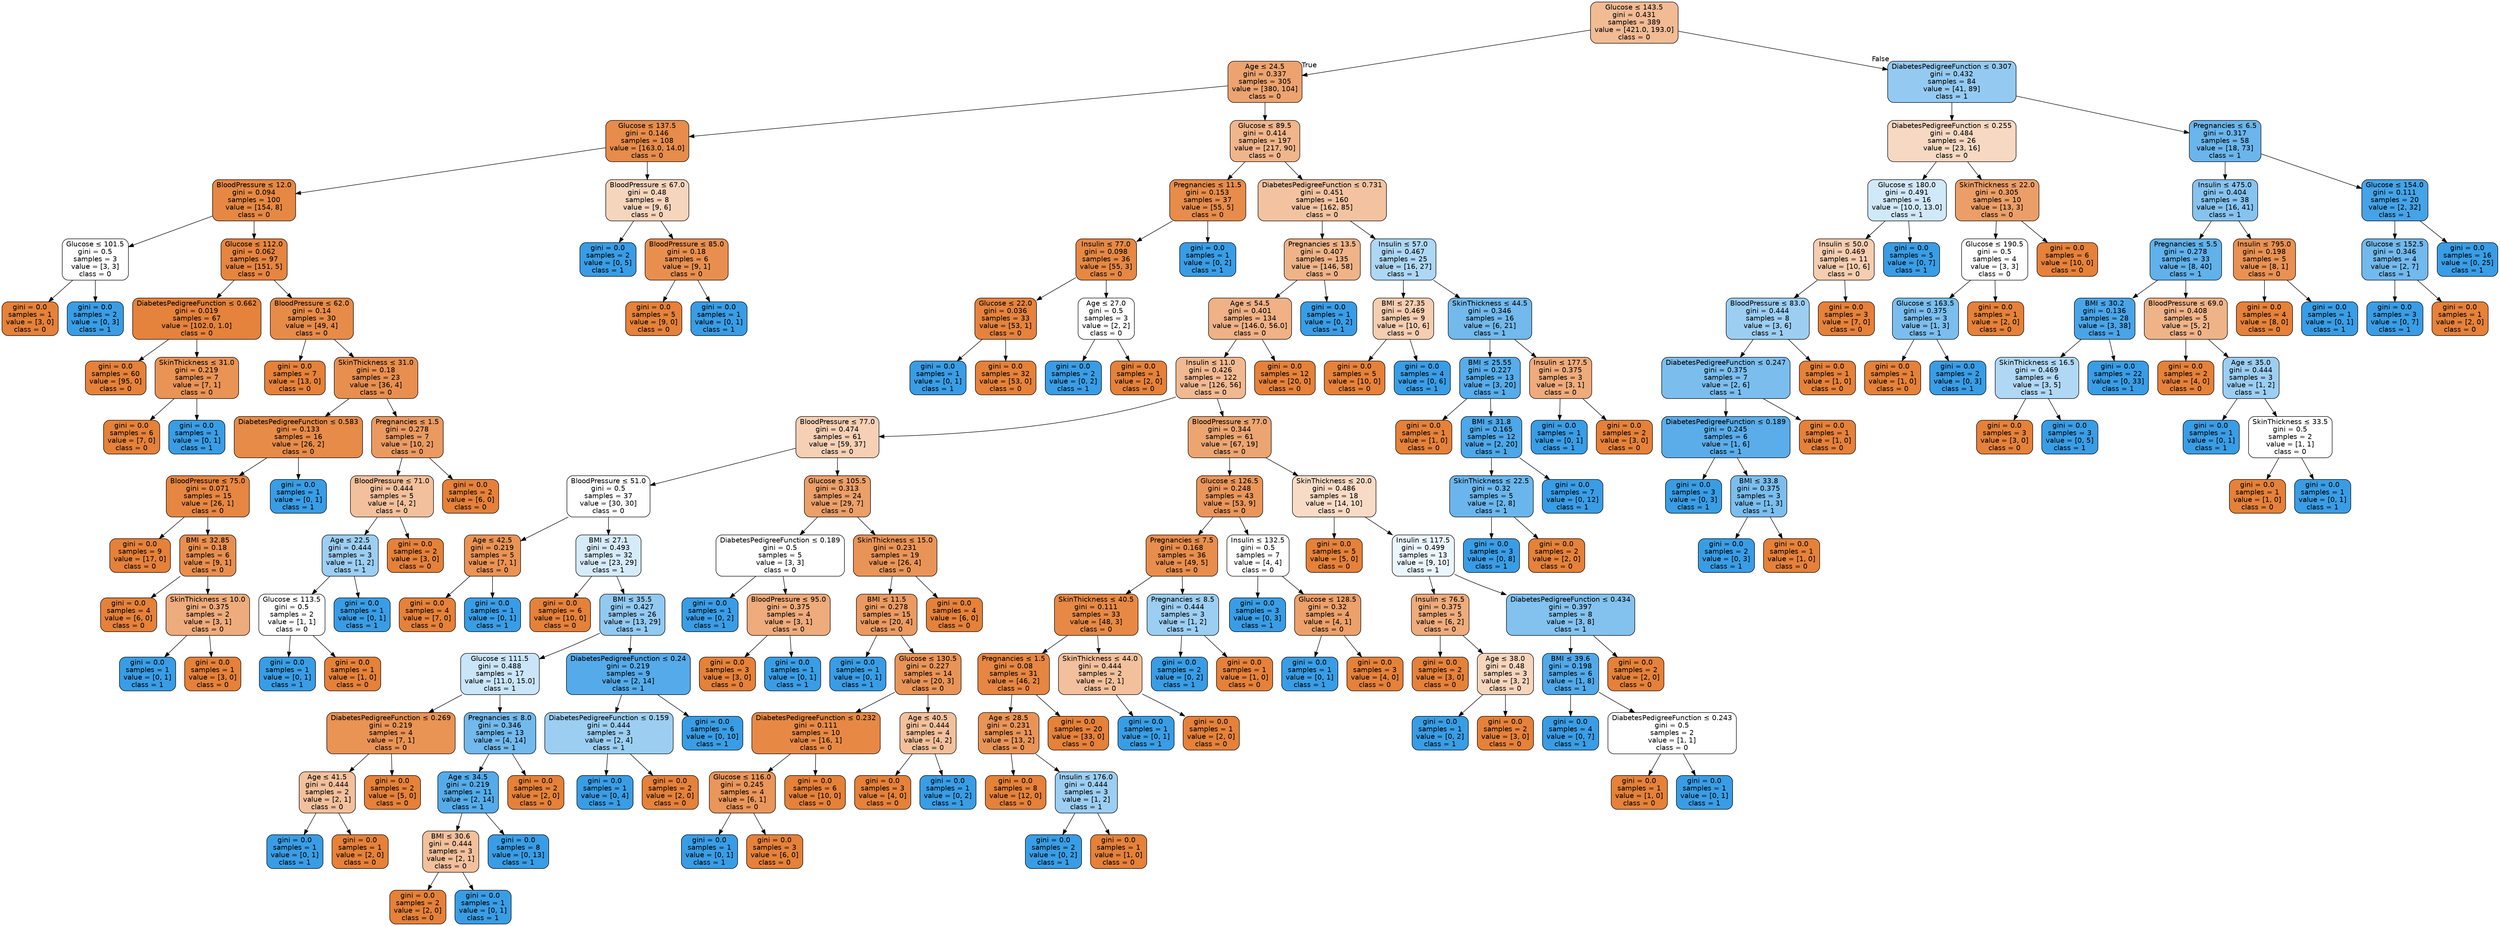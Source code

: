 digraph Tree {
node [shape=box, style="filled, rounded", color="black", fontname="helvetica"] ;
edge [fontname="helvetica"] ;
0 [label=<Glucose &le; 143.5<br/>gini = 0.431<br/>samples = 389<br/>value = [421.0, 193.0]<br/>class = 0>, fillcolor="#f1bb94"] ;
1 [label=<Age &le; 24.5<br/>gini = 0.337<br/>samples = 305<br/>value = [380, 104]<br/>class = 0>, fillcolor="#eca36f"] ;
0 -> 1 [labeldistance=2.5, labelangle=45, headlabel="True"] ;
2 [label=<Glucose &le; 137.5<br/>gini = 0.146<br/>samples = 108<br/>value = [163.0, 14.0]<br/>class = 0>, fillcolor="#e78c4a"] ;
1 -> 2 ;
3 [label=<BloodPressure &le; 12.0<br/>gini = 0.094<br/>samples = 100<br/>value = [154, 8]<br/>class = 0>, fillcolor="#e68843"] ;
2 -> 3 ;
4 [label=<Glucose &le; 101.5<br/>gini = 0.5<br/>samples = 3<br/>value = [3, 3]<br/>class = 0>, fillcolor="#ffffff"] ;
3 -> 4 ;
5 [label=<gini = 0.0<br/>samples = 1<br/>value = [3, 0]<br/>class = 0>, fillcolor="#e58139"] ;
4 -> 5 ;
6 [label=<gini = 0.0<br/>samples = 2<br/>value = [0, 3]<br/>class = 1>, fillcolor="#399de5"] ;
4 -> 6 ;
7 [label=<Glucose &le; 112.0<br/>gini = 0.062<br/>samples = 97<br/>value = [151, 5]<br/>class = 0>, fillcolor="#e68540"] ;
3 -> 7 ;
8 [label=<DiabetesPedigreeFunction &le; 0.662<br/>gini = 0.019<br/>samples = 67<br/>value = [102.0, 1.0]<br/>class = 0>, fillcolor="#e5823b"] ;
7 -> 8 ;
9 [label=<gini = 0.0<br/>samples = 60<br/>value = [95, 0]<br/>class = 0>, fillcolor="#e58139"] ;
8 -> 9 ;
10 [label=<SkinThickness &le; 31.0<br/>gini = 0.219<br/>samples = 7<br/>value = [7, 1]<br/>class = 0>, fillcolor="#e99355"] ;
8 -> 10 ;
11 [label=<gini = 0.0<br/>samples = 6<br/>value = [7, 0]<br/>class = 0>, fillcolor="#e58139"] ;
10 -> 11 ;
12 [label=<gini = 0.0<br/>samples = 1<br/>value = [0, 1]<br/>class = 1>, fillcolor="#399de5"] ;
10 -> 12 ;
13 [label=<BloodPressure &le; 62.0<br/>gini = 0.14<br/>samples = 30<br/>value = [49, 4]<br/>class = 0>, fillcolor="#e78b49"] ;
7 -> 13 ;
14 [label=<gini = 0.0<br/>samples = 7<br/>value = [13, 0]<br/>class = 0>, fillcolor="#e58139"] ;
13 -> 14 ;
15 [label=<SkinThickness &le; 31.0<br/>gini = 0.18<br/>samples = 23<br/>value = [36, 4]<br/>class = 0>, fillcolor="#e88f4f"] ;
13 -> 15 ;
16 [label=<DiabetesPedigreeFunction &le; 0.583<br/>gini = 0.133<br/>samples = 16<br/>value = [26, 2]<br/>class = 0>, fillcolor="#e78b48"] ;
15 -> 16 ;
17 [label=<BloodPressure &le; 75.0<br/>gini = 0.071<br/>samples = 15<br/>value = [26, 1]<br/>class = 0>, fillcolor="#e68641"] ;
16 -> 17 ;
18 [label=<gini = 0.0<br/>samples = 9<br/>value = [17, 0]<br/>class = 0>, fillcolor="#e58139"] ;
17 -> 18 ;
19 [label=<BMI &le; 32.85<br/>gini = 0.18<br/>samples = 6<br/>value = [9, 1]<br/>class = 0>, fillcolor="#e88f4f"] ;
17 -> 19 ;
20 [label=<gini = 0.0<br/>samples = 4<br/>value = [6, 0]<br/>class = 0>, fillcolor="#e58139"] ;
19 -> 20 ;
21 [label=<SkinThickness &le; 10.0<br/>gini = 0.375<br/>samples = 2<br/>value = [3, 1]<br/>class = 0>, fillcolor="#eeab7b"] ;
19 -> 21 ;
22 [label=<gini = 0.0<br/>samples = 1<br/>value = [0, 1]<br/>class = 1>, fillcolor="#399de5"] ;
21 -> 22 ;
23 [label=<gini = 0.0<br/>samples = 1<br/>value = [3, 0]<br/>class = 0>, fillcolor="#e58139"] ;
21 -> 23 ;
24 [label=<gini = 0.0<br/>samples = 1<br/>value = [0, 1]<br/>class = 1>, fillcolor="#399de5"] ;
16 -> 24 ;
25 [label=<Pregnancies &le; 1.5<br/>gini = 0.278<br/>samples = 7<br/>value = [10, 2]<br/>class = 0>, fillcolor="#ea9a61"] ;
15 -> 25 ;
26 [label=<BloodPressure &le; 71.0<br/>gini = 0.444<br/>samples = 5<br/>value = [4, 2]<br/>class = 0>, fillcolor="#f2c09c"] ;
25 -> 26 ;
27 [label=<Age &le; 22.5<br/>gini = 0.444<br/>samples = 3<br/>value = [1, 2]<br/>class = 1>, fillcolor="#9ccef2"] ;
26 -> 27 ;
28 [label=<Glucose &le; 113.5<br/>gini = 0.5<br/>samples = 2<br/>value = [1, 1]<br/>class = 0>, fillcolor="#ffffff"] ;
27 -> 28 ;
29 [label=<gini = 0.0<br/>samples = 1<br/>value = [0, 1]<br/>class = 1>, fillcolor="#399de5"] ;
28 -> 29 ;
30 [label=<gini = 0.0<br/>samples = 1<br/>value = [1, 0]<br/>class = 0>, fillcolor="#e58139"] ;
28 -> 30 ;
31 [label=<gini = 0.0<br/>samples = 1<br/>value = [0, 1]<br/>class = 1>, fillcolor="#399de5"] ;
27 -> 31 ;
32 [label=<gini = 0.0<br/>samples = 2<br/>value = [3, 0]<br/>class = 0>, fillcolor="#e58139"] ;
26 -> 32 ;
33 [label=<gini = 0.0<br/>samples = 2<br/>value = [6, 0]<br/>class = 0>, fillcolor="#e58139"] ;
25 -> 33 ;
34 [label=<BloodPressure &le; 67.0<br/>gini = 0.48<br/>samples = 8<br/>value = [9, 6]<br/>class = 0>, fillcolor="#f6d5bd"] ;
2 -> 34 ;
35 [label=<gini = 0.0<br/>samples = 2<br/>value = [0, 5]<br/>class = 1>, fillcolor="#399de5"] ;
34 -> 35 ;
36 [label=<BloodPressure &le; 85.0<br/>gini = 0.18<br/>samples = 6<br/>value = [9, 1]<br/>class = 0>, fillcolor="#e88f4f"] ;
34 -> 36 ;
37 [label=<gini = 0.0<br/>samples = 5<br/>value = [9, 0]<br/>class = 0>, fillcolor="#e58139"] ;
36 -> 37 ;
38 [label=<gini = 0.0<br/>samples = 1<br/>value = [0, 1]<br/>class = 1>, fillcolor="#399de5"] ;
36 -> 38 ;
39 [label=<Glucose &le; 89.5<br/>gini = 0.414<br/>samples = 197<br/>value = [217, 90]<br/>class = 0>, fillcolor="#f0b58b"] ;
1 -> 39 ;
40 [label=<Pregnancies &le; 11.5<br/>gini = 0.153<br/>samples = 37<br/>value = [55, 5]<br/>class = 0>, fillcolor="#e78c4b"] ;
39 -> 40 ;
41 [label=<Insulin &le; 77.0<br/>gini = 0.098<br/>samples = 36<br/>value = [55, 3]<br/>class = 0>, fillcolor="#e68844"] ;
40 -> 41 ;
42 [label=<Glucose &le; 22.0<br/>gini = 0.036<br/>samples = 33<br/>value = [53, 1]<br/>class = 0>, fillcolor="#e5833d"] ;
41 -> 42 ;
43 [label=<gini = 0.0<br/>samples = 1<br/>value = [0, 1]<br/>class = 1>, fillcolor="#399de5"] ;
42 -> 43 ;
44 [label=<gini = 0.0<br/>samples = 32<br/>value = [53, 0]<br/>class = 0>, fillcolor="#e58139"] ;
42 -> 44 ;
45 [label=<Age &le; 27.0<br/>gini = 0.5<br/>samples = 3<br/>value = [2, 2]<br/>class = 0>, fillcolor="#ffffff"] ;
41 -> 45 ;
46 [label=<gini = 0.0<br/>samples = 2<br/>value = [0, 2]<br/>class = 1>, fillcolor="#399de5"] ;
45 -> 46 ;
47 [label=<gini = 0.0<br/>samples = 1<br/>value = [2, 0]<br/>class = 0>, fillcolor="#e58139"] ;
45 -> 47 ;
48 [label=<gini = 0.0<br/>samples = 1<br/>value = [0, 2]<br/>class = 1>, fillcolor="#399de5"] ;
40 -> 48 ;
49 [label=<DiabetesPedigreeFunction &le; 0.731<br/>gini = 0.451<br/>samples = 160<br/>value = [162, 85]<br/>class = 0>, fillcolor="#f3c3a1"] ;
39 -> 49 ;
50 [label=<Pregnancies &le; 13.5<br/>gini = 0.407<br/>samples = 135<br/>value = [146, 58]<br/>class = 0>, fillcolor="#efb388"] ;
49 -> 50 ;
51 [label=<Age &le; 54.5<br/>gini = 0.401<br/>samples = 134<br/>value = [146.0, 56.0]<br/>class = 0>, fillcolor="#efb185"] ;
50 -> 51 ;
52 [label=<Insulin &le; 11.0<br/>gini = 0.426<br/>samples = 122<br/>value = [126, 56]<br/>class = 0>, fillcolor="#f1b991"] ;
51 -> 52 ;
53 [label=<BloodPressure &le; 77.0<br/>gini = 0.474<br/>samples = 61<br/>value = [59, 37]<br/>class = 0>, fillcolor="#f5d0b5"] ;
52 -> 53 ;
54 [label=<BloodPressure &le; 51.0<br/>gini = 0.5<br/>samples = 37<br/>value = [30, 30]<br/>class = 0>, fillcolor="#ffffff"] ;
53 -> 54 ;
55 [label=<Age &le; 42.5<br/>gini = 0.219<br/>samples = 5<br/>value = [7, 1]<br/>class = 0>, fillcolor="#e99355"] ;
54 -> 55 ;
56 [label=<gini = 0.0<br/>samples = 4<br/>value = [7, 0]<br/>class = 0>, fillcolor="#e58139"] ;
55 -> 56 ;
57 [label=<gini = 0.0<br/>samples = 1<br/>value = [0, 1]<br/>class = 1>, fillcolor="#399de5"] ;
55 -> 57 ;
58 [label=<BMI &le; 27.1<br/>gini = 0.493<br/>samples = 32<br/>value = [23, 29]<br/>class = 1>, fillcolor="#d6ebfa"] ;
54 -> 58 ;
59 [label=<gini = 0.0<br/>samples = 6<br/>value = [10, 0]<br/>class = 0>, fillcolor="#e58139"] ;
58 -> 59 ;
60 [label=<BMI &le; 35.5<br/>gini = 0.427<br/>samples = 26<br/>value = [13, 29]<br/>class = 1>, fillcolor="#92c9f1"] ;
58 -> 60 ;
61 [label=<Glucose &le; 111.5<br/>gini = 0.488<br/>samples = 17<br/>value = [11.0, 15.0]<br/>class = 1>, fillcolor="#cae5f8"] ;
60 -> 61 ;
62 [label=<DiabetesPedigreeFunction &le; 0.269<br/>gini = 0.219<br/>samples = 4<br/>value = [7, 1]<br/>class = 0>, fillcolor="#e99355"] ;
61 -> 62 ;
63 [label=<Age &le; 41.5<br/>gini = 0.444<br/>samples = 2<br/>value = [2, 1]<br/>class = 0>, fillcolor="#f2c09c"] ;
62 -> 63 ;
64 [label=<gini = 0.0<br/>samples = 1<br/>value = [0, 1]<br/>class = 1>, fillcolor="#399de5"] ;
63 -> 64 ;
65 [label=<gini = 0.0<br/>samples = 1<br/>value = [2, 0]<br/>class = 0>, fillcolor="#e58139"] ;
63 -> 65 ;
66 [label=<gini = 0.0<br/>samples = 2<br/>value = [5, 0]<br/>class = 0>, fillcolor="#e58139"] ;
62 -> 66 ;
67 [label=<Pregnancies &le; 8.0<br/>gini = 0.346<br/>samples = 13<br/>value = [4, 14]<br/>class = 1>, fillcolor="#72b9ec"] ;
61 -> 67 ;
68 [label=<Age &le; 34.5<br/>gini = 0.219<br/>samples = 11<br/>value = [2, 14]<br/>class = 1>, fillcolor="#55abe9"] ;
67 -> 68 ;
69 [label=<BMI &le; 30.6<br/>gini = 0.444<br/>samples = 3<br/>value = [2, 1]<br/>class = 0>, fillcolor="#f2c09c"] ;
68 -> 69 ;
70 [label=<gini = 0.0<br/>samples = 2<br/>value = [2, 0]<br/>class = 0>, fillcolor="#e58139"] ;
69 -> 70 ;
71 [label=<gini = 0.0<br/>samples = 1<br/>value = [0, 1]<br/>class = 1>, fillcolor="#399de5"] ;
69 -> 71 ;
72 [label=<gini = 0.0<br/>samples = 8<br/>value = [0, 13]<br/>class = 1>, fillcolor="#399de5"] ;
68 -> 72 ;
73 [label=<gini = 0.0<br/>samples = 2<br/>value = [2, 0]<br/>class = 0>, fillcolor="#e58139"] ;
67 -> 73 ;
74 [label=<DiabetesPedigreeFunction &le; 0.24<br/>gini = 0.219<br/>samples = 9<br/>value = [2, 14]<br/>class = 1>, fillcolor="#55abe9"] ;
60 -> 74 ;
75 [label=<DiabetesPedigreeFunction &le; 0.159<br/>gini = 0.444<br/>samples = 3<br/>value = [2, 4]<br/>class = 1>, fillcolor="#9ccef2"] ;
74 -> 75 ;
76 [label=<gini = 0.0<br/>samples = 1<br/>value = [0, 4]<br/>class = 1>, fillcolor="#399de5"] ;
75 -> 76 ;
77 [label=<gini = 0.0<br/>samples = 2<br/>value = [2, 0]<br/>class = 0>, fillcolor="#e58139"] ;
75 -> 77 ;
78 [label=<gini = 0.0<br/>samples = 6<br/>value = [0, 10]<br/>class = 1>, fillcolor="#399de5"] ;
74 -> 78 ;
79 [label=<Glucose &le; 105.5<br/>gini = 0.313<br/>samples = 24<br/>value = [29, 7]<br/>class = 0>, fillcolor="#eb9f69"] ;
53 -> 79 ;
80 [label=<DiabetesPedigreeFunction &le; 0.189<br/>gini = 0.5<br/>samples = 5<br/>value = [3, 3]<br/>class = 0>, fillcolor="#ffffff"] ;
79 -> 80 ;
81 [label=<gini = 0.0<br/>samples = 1<br/>value = [0, 2]<br/>class = 1>, fillcolor="#399de5"] ;
80 -> 81 ;
82 [label=<BloodPressure &le; 95.0<br/>gini = 0.375<br/>samples = 4<br/>value = [3, 1]<br/>class = 0>, fillcolor="#eeab7b"] ;
80 -> 82 ;
83 [label=<gini = 0.0<br/>samples = 3<br/>value = [3, 0]<br/>class = 0>, fillcolor="#e58139"] ;
82 -> 83 ;
84 [label=<gini = 0.0<br/>samples = 1<br/>value = [0, 1]<br/>class = 1>, fillcolor="#399de5"] ;
82 -> 84 ;
85 [label=<SkinThickness &le; 15.0<br/>gini = 0.231<br/>samples = 19<br/>value = [26, 4]<br/>class = 0>, fillcolor="#e99457"] ;
79 -> 85 ;
86 [label=<BMI &le; 11.5<br/>gini = 0.278<br/>samples = 15<br/>value = [20, 4]<br/>class = 0>, fillcolor="#ea9a61"] ;
85 -> 86 ;
87 [label=<gini = 0.0<br/>samples = 1<br/>value = [0, 1]<br/>class = 1>, fillcolor="#399de5"] ;
86 -> 87 ;
88 [label=<Glucose &le; 130.5<br/>gini = 0.227<br/>samples = 14<br/>value = [20, 3]<br/>class = 0>, fillcolor="#e99457"] ;
86 -> 88 ;
89 [label=<DiabetesPedigreeFunction &le; 0.232<br/>gini = 0.111<br/>samples = 10<br/>value = [16, 1]<br/>class = 0>, fillcolor="#e78945"] ;
88 -> 89 ;
90 [label=<Glucose &le; 116.0<br/>gini = 0.245<br/>samples = 4<br/>value = [6, 1]<br/>class = 0>, fillcolor="#e9965a"] ;
89 -> 90 ;
91 [label=<gini = 0.0<br/>samples = 1<br/>value = [0, 1]<br/>class = 1>, fillcolor="#399de5"] ;
90 -> 91 ;
92 [label=<gini = 0.0<br/>samples = 3<br/>value = [6, 0]<br/>class = 0>, fillcolor="#e58139"] ;
90 -> 92 ;
93 [label=<gini = 0.0<br/>samples = 6<br/>value = [10, 0]<br/>class = 0>, fillcolor="#e58139"] ;
89 -> 93 ;
94 [label=<Age &le; 40.5<br/>gini = 0.444<br/>samples = 4<br/>value = [4, 2]<br/>class = 0>, fillcolor="#f2c09c"] ;
88 -> 94 ;
95 [label=<gini = 0.0<br/>samples = 3<br/>value = [4, 0]<br/>class = 0>, fillcolor="#e58139"] ;
94 -> 95 ;
96 [label=<gini = 0.0<br/>samples = 1<br/>value = [0, 2]<br/>class = 1>, fillcolor="#399de5"] ;
94 -> 96 ;
97 [label=<gini = 0.0<br/>samples = 4<br/>value = [6, 0]<br/>class = 0>, fillcolor="#e58139"] ;
85 -> 97 ;
98 [label=<BloodPressure &le; 77.0<br/>gini = 0.344<br/>samples = 61<br/>value = [67, 19]<br/>class = 0>, fillcolor="#eca571"] ;
52 -> 98 ;
99 [label=<Glucose &le; 126.5<br/>gini = 0.248<br/>samples = 43<br/>value = [53, 9]<br/>class = 0>, fillcolor="#e9965b"] ;
98 -> 99 ;
100 [label=<Pregnancies &le; 7.5<br/>gini = 0.168<br/>samples = 36<br/>value = [49, 5]<br/>class = 0>, fillcolor="#e88e4d"] ;
99 -> 100 ;
101 [label=<SkinThickness &le; 40.5<br/>gini = 0.111<br/>samples = 33<br/>value = [48, 3]<br/>class = 0>, fillcolor="#e78945"] ;
100 -> 101 ;
102 [label=<Pregnancies &le; 1.5<br/>gini = 0.08<br/>samples = 31<br/>value = [46, 2]<br/>class = 0>, fillcolor="#e68642"] ;
101 -> 102 ;
103 [label=<Age &le; 28.5<br/>gini = 0.231<br/>samples = 11<br/>value = [13, 2]<br/>class = 0>, fillcolor="#e99457"] ;
102 -> 103 ;
104 [label=<gini = 0.0<br/>samples = 8<br/>value = [12, 0]<br/>class = 0>, fillcolor="#e58139"] ;
103 -> 104 ;
105 [label=<Insulin &le; 176.0<br/>gini = 0.444<br/>samples = 3<br/>value = [1, 2]<br/>class = 1>, fillcolor="#9ccef2"] ;
103 -> 105 ;
106 [label=<gini = 0.0<br/>samples = 2<br/>value = [0, 2]<br/>class = 1>, fillcolor="#399de5"] ;
105 -> 106 ;
107 [label=<gini = 0.0<br/>samples = 1<br/>value = [1, 0]<br/>class = 0>, fillcolor="#e58139"] ;
105 -> 107 ;
108 [label=<gini = 0.0<br/>samples = 20<br/>value = [33, 0]<br/>class = 0>, fillcolor="#e58139"] ;
102 -> 108 ;
109 [label=<SkinThickness &le; 44.0<br/>gini = 0.444<br/>samples = 2<br/>value = [2, 1]<br/>class = 0>, fillcolor="#f2c09c"] ;
101 -> 109 ;
110 [label=<gini = 0.0<br/>samples = 1<br/>value = [0, 1]<br/>class = 1>, fillcolor="#399de5"] ;
109 -> 110 ;
111 [label=<gini = 0.0<br/>samples = 1<br/>value = [2, 0]<br/>class = 0>, fillcolor="#e58139"] ;
109 -> 111 ;
112 [label=<Pregnancies &le; 8.5<br/>gini = 0.444<br/>samples = 3<br/>value = [1, 2]<br/>class = 1>, fillcolor="#9ccef2"] ;
100 -> 112 ;
113 [label=<gini = 0.0<br/>samples = 2<br/>value = [0, 2]<br/>class = 1>, fillcolor="#399de5"] ;
112 -> 113 ;
114 [label=<gini = 0.0<br/>samples = 1<br/>value = [1, 0]<br/>class = 0>, fillcolor="#e58139"] ;
112 -> 114 ;
115 [label=<Insulin &le; 132.5<br/>gini = 0.5<br/>samples = 7<br/>value = [4, 4]<br/>class = 0>, fillcolor="#ffffff"] ;
99 -> 115 ;
116 [label=<gini = 0.0<br/>samples = 3<br/>value = [0, 3]<br/>class = 1>, fillcolor="#399de5"] ;
115 -> 116 ;
117 [label=<Glucose &le; 128.5<br/>gini = 0.32<br/>samples = 4<br/>value = [4, 1]<br/>class = 0>, fillcolor="#eca06a"] ;
115 -> 117 ;
118 [label=<gini = 0.0<br/>samples = 1<br/>value = [0, 1]<br/>class = 1>, fillcolor="#399de5"] ;
117 -> 118 ;
119 [label=<gini = 0.0<br/>samples = 3<br/>value = [4, 0]<br/>class = 0>, fillcolor="#e58139"] ;
117 -> 119 ;
120 [label=<SkinThickness &le; 20.0<br/>gini = 0.486<br/>samples = 18<br/>value = [14, 10]<br/>class = 0>, fillcolor="#f8dbc6"] ;
98 -> 120 ;
121 [label=<gini = 0.0<br/>samples = 5<br/>value = [5, 0]<br/>class = 0>, fillcolor="#e58139"] ;
120 -> 121 ;
122 [label=<Insulin &le; 117.5<br/>gini = 0.499<br/>samples = 13<br/>value = [9, 10]<br/>class = 1>, fillcolor="#ebf5fc"] ;
120 -> 122 ;
123 [label=<Insulin &le; 76.5<br/>gini = 0.375<br/>samples = 5<br/>value = [6, 2]<br/>class = 0>, fillcolor="#eeab7b"] ;
122 -> 123 ;
124 [label=<gini = 0.0<br/>samples = 2<br/>value = [3, 0]<br/>class = 0>, fillcolor="#e58139"] ;
123 -> 124 ;
125 [label=<Age &le; 38.0<br/>gini = 0.48<br/>samples = 3<br/>value = [3, 2]<br/>class = 0>, fillcolor="#f6d5bd"] ;
123 -> 125 ;
126 [label=<gini = 0.0<br/>samples = 1<br/>value = [0, 2]<br/>class = 1>, fillcolor="#399de5"] ;
125 -> 126 ;
127 [label=<gini = 0.0<br/>samples = 2<br/>value = [3, 0]<br/>class = 0>, fillcolor="#e58139"] ;
125 -> 127 ;
128 [label=<DiabetesPedigreeFunction &le; 0.434<br/>gini = 0.397<br/>samples = 8<br/>value = [3, 8]<br/>class = 1>, fillcolor="#83c2ef"] ;
122 -> 128 ;
129 [label=<BMI &le; 39.6<br/>gini = 0.198<br/>samples = 6<br/>value = [1, 8]<br/>class = 1>, fillcolor="#52a9e8"] ;
128 -> 129 ;
130 [label=<gini = 0.0<br/>samples = 4<br/>value = [0, 7]<br/>class = 1>, fillcolor="#399de5"] ;
129 -> 130 ;
131 [label=<DiabetesPedigreeFunction &le; 0.243<br/>gini = 0.5<br/>samples = 2<br/>value = [1, 1]<br/>class = 0>, fillcolor="#ffffff"] ;
129 -> 131 ;
132 [label=<gini = 0.0<br/>samples = 1<br/>value = [1, 0]<br/>class = 0>, fillcolor="#e58139"] ;
131 -> 132 ;
133 [label=<gini = 0.0<br/>samples = 1<br/>value = [0, 1]<br/>class = 1>, fillcolor="#399de5"] ;
131 -> 133 ;
134 [label=<gini = 0.0<br/>samples = 2<br/>value = [2, 0]<br/>class = 0>, fillcolor="#e58139"] ;
128 -> 134 ;
135 [label=<gini = 0.0<br/>samples = 12<br/>value = [20, 0]<br/>class = 0>, fillcolor="#e58139"] ;
51 -> 135 ;
136 [label=<gini = 0.0<br/>samples = 1<br/>value = [0, 2]<br/>class = 1>, fillcolor="#399de5"] ;
50 -> 136 ;
137 [label=<Insulin &le; 57.0<br/>gini = 0.467<br/>samples = 25<br/>value = [16, 27]<br/>class = 1>, fillcolor="#aed7f4"] ;
49 -> 137 ;
138 [label=<BMI &le; 27.35<br/>gini = 0.469<br/>samples = 9<br/>value = [10, 6]<br/>class = 0>, fillcolor="#f5cdb0"] ;
137 -> 138 ;
139 [label=<gini = 0.0<br/>samples = 5<br/>value = [10, 0]<br/>class = 0>, fillcolor="#e58139"] ;
138 -> 139 ;
140 [label=<gini = 0.0<br/>samples = 4<br/>value = [0, 6]<br/>class = 1>, fillcolor="#399de5"] ;
138 -> 140 ;
141 [label=<SkinThickness &le; 44.5<br/>gini = 0.346<br/>samples = 16<br/>value = [6, 21]<br/>class = 1>, fillcolor="#72b9ec"] ;
137 -> 141 ;
142 [label=<BMI &le; 25.55<br/>gini = 0.227<br/>samples = 13<br/>value = [3, 20]<br/>class = 1>, fillcolor="#57ace9"] ;
141 -> 142 ;
143 [label=<gini = 0.0<br/>samples = 1<br/>value = [1, 0]<br/>class = 0>, fillcolor="#e58139"] ;
142 -> 143 ;
144 [label=<BMI &le; 31.8<br/>gini = 0.165<br/>samples = 12<br/>value = [2, 20]<br/>class = 1>, fillcolor="#4da7e8"] ;
142 -> 144 ;
145 [label=<SkinThickness &le; 22.5<br/>gini = 0.32<br/>samples = 5<br/>value = [2, 8]<br/>class = 1>, fillcolor="#6ab6ec"] ;
144 -> 145 ;
146 [label=<gini = 0.0<br/>samples = 3<br/>value = [0, 8]<br/>class = 1>, fillcolor="#399de5"] ;
145 -> 146 ;
147 [label=<gini = 0.0<br/>samples = 2<br/>value = [2, 0]<br/>class = 0>, fillcolor="#e58139"] ;
145 -> 147 ;
148 [label=<gini = 0.0<br/>samples = 7<br/>value = [0, 12]<br/>class = 1>, fillcolor="#399de5"] ;
144 -> 148 ;
149 [label=<Insulin &le; 177.5<br/>gini = 0.375<br/>samples = 3<br/>value = [3, 1]<br/>class = 0>, fillcolor="#eeab7b"] ;
141 -> 149 ;
150 [label=<gini = 0.0<br/>samples = 1<br/>value = [0, 1]<br/>class = 1>, fillcolor="#399de5"] ;
149 -> 150 ;
151 [label=<gini = 0.0<br/>samples = 2<br/>value = [3, 0]<br/>class = 0>, fillcolor="#e58139"] ;
149 -> 151 ;
152 [label=<DiabetesPedigreeFunction &le; 0.307<br/>gini = 0.432<br/>samples = 84<br/>value = [41, 89]<br/>class = 1>, fillcolor="#94caf1"] ;
0 -> 152 [labeldistance=2.5, labelangle=-45, headlabel="False"] ;
153 [label=<DiabetesPedigreeFunction &le; 0.255<br/>gini = 0.484<br/>samples = 26<br/>value = [23, 16]<br/>class = 0>, fillcolor="#f7d9c3"] ;
152 -> 153 ;
154 [label=<Glucose &le; 180.0<br/>gini = 0.491<br/>samples = 16<br/>value = [10.0, 13.0]<br/>class = 1>, fillcolor="#d1e8f9"] ;
153 -> 154 ;
155 [label=<Insulin &le; 50.0<br/>gini = 0.469<br/>samples = 11<br/>value = [10, 6]<br/>class = 0>, fillcolor="#f5cdb0"] ;
154 -> 155 ;
156 [label=<BloodPressure &le; 83.0<br/>gini = 0.444<br/>samples = 8<br/>value = [3, 6]<br/>class = 1>, fillcolor="#9ccef2"] ;
155 -> 156 ;
157 [label=<DiabetesPedigreeFunction &le; 0.247<br/>gini = 0.375<br/>samples = 7<br/>value = [2, 6]<br/>class = 1>, fillcolor="#7bbeee"] ;
156 -> 157 ;
158 [label=<DiabetesPedigreeFunction &le; 0.189<br/>gini = 0.245<br/>samples = 6<br/>value = [1, 6]<br/>class = 1>, fillcolor="#5aade9"] ;
157 -> 158 ;
159 [label=<gini = 0.0<br/>samples = 3<br/>value = [0, 3]<br/>class = 1>, fillcolor="#399de5"] ;
158 -> 159 ;
160 [label=<BMI &le; 33.8<br/>gini = 0.375<br/>samples = 3<br/>value = [1, 3]<br/>class = 1>, fillcolor="#7bbeee"] ;
158 -> 160 ;
161 [label=<gini = 0.0<br/>samples = 2<br/>value = [0, 3]<br/>class = 1>, fillcolor="#399de5"] ;
160 -> 161 ;
162 [label=<gini = 0.0<br/>samples = 1<br/>value = [1, 0]<br/>class = 0>, fillcolor="#e58139"] ;
160 -> 162 ;
163 [label=<gini = 0.0<br/>samples = 1<br/>value = [1, 0]<br/>class = 0>, fillcolor="#e58139"] ;
157 -> 163 ;
164 [label=<gini = 0.0<br/>samples = 1<br/>value = [1, 0]<br/>class = 0>, fillcolor="#e58139"] ;
156 -> 164 ;
165 [label=<gini = 0.0<br/>samples = 3<br/>value = [7, 0]<br/>class = 0>, fillcolor="#e58139"] ;
155 -> 165 ;
166 [label=<gini = 0.0<br/>samples = 5<br/>value = [0, 7]<br/>class = 1>, fillcolor="#399de5"] ;
154 -> 166 ;
167 [label=<SkinThickness &le; 22.0<br/>gini = 0.305<br/>samples = 10<br/>value = [13, 3]<br/>class = 0>, fillcolor="#eb9e67"] ;
153 -> 167 ;
168 [label=<Glucose &le; 190.5<br/>gini = 0.5<br/>samples = 4<br/>value = [3, 3]<br/>class = 0>, fillcolor="#ffffff"] ;
167 -> 168 ;
169 [label=<Glucose &le; 163.5<br/>gini = 0.375<br/>samples = 3<br/>value = [1, 3]<br/>class = 1>, fillcolor="#7bbeee"] ;
168 -> 169 ;
170 [label=<gini = 0.0<br/>samples = 1<br/>value = [1, 0]<br/>class = 0>, fillcolor="#e58139"] ;
169 -> 170 ;
171 [label=<gini = 0.0<br/>samples = 2<br/>value = [0, 3]<br/>class = 1>, fillcolor="#399de5"] ;
169 -> 171 ;
172 [label=<gini = 0.0<br/>samples = 1<br/>value = [2, 0]<br/>class = 0>, fillcolor="#e58139"] ;
168 -> 172 ;
173 [label=<gini = 0.0<br/>samples = 6<br/>value = [10, 0]<br/>class = 0>, fillcolor="#e58139"] ;
167 -> 173 ;
174 [label=<Pregnancies &le; 6.5<br/>gini = 0.317<br/>samples = 58<br/>value = [18, 73]<br/>class = 1>, fillcolor="#6ab5eb"] ;
152 -> 174 ;
175 [label=<Insulin &le; 475.0<br/>gini = 0.404<br/>samples = 38<br/>value = [16, 41]<br/>class = 1>, fillcolor="#86c3ef"] ;
174 -> 175 ;
176 [label=<Pregnancies &le; 5.5<br/>gini = 0.278<br/>samples = 33<br/>value = [8, 40]<br/>class = 1>, fillcolor="#61b1ea"] ;
175 -> 176 ;
177 [label=<BMI &le; 30.2<br/>gini = 0.136<br/>samples = 28<br/>value = [3, 38]<br/>class = 1>, fillcolor="#49a5e7"] ;
176 -> 177 ;
178 [label=<SkinThickness &le; 16.5<br/>gini = 0.469<br/>samples = 6<br/>value = [3, 5]<br/>class = 1>, fillcolor="#b0d8f5"] ;
177 -> 178 ;
179 [label=<gini = 0.0<br/>samples = 3<br/>value = [3, 0]<br/>class = 0>, fillcolor="#e58139"] ;
178 -> 179 ;
180 [label=<gini = 0.0<br/>samples = 3<br/>value = [0, 5]<br/>class = 1>, fillcolor="#399de5"] ;
178 -> 180 ;
181 [label=<gini = 0.0<br/>samples = 22<br/>value = [0, 33]<br/>class = 1>, fillcolor="#399de5"] ;
177 -> 181 ;
182 [label=<BloodPressure &le; 69.0<br/>gini = 0.408<br/>samples = 5<br/>value = [5, 2]<br/>class = 0>, fillcolor="#efb388"] ;
176 -> 182 ;
183 [label=<gini = 0.0<br/>samples = 2<br/>value = [4, 0]<br/>class = 0>, fillcolor="#e58139"] ;
182 -> 183 ;
184 [label=<Age &le; 35.0<br/>gini = 0.444<br/>samples = 3<br/>value = [1, 2]<br/>class = 1>, fillcolor="#9ccef2"] ;
182 -> 184 ;
185 [label=<gini = 0.0<br/>samples = 1<br/>value = [0, 1]<br/>class = 1>, fillcolor="#399de5"] ;
184 -> 185 ;
186 [label=<SkinThickness &le; 33.5<br/>gini = 0.5<br/>samples = 2<br/>value = [1, 1]<br/>class = 0>, fillcolor="#ffffff"] ;
184 -> 186 ;
187 [label=<gini = 0.0<br/>samples = 1<br/>value = [1, 0]<br/>class = 0>, fillcolor="#e58139"] ;
186 -> 187 ;
188 [label=<gini = 0.0<br/>samples = 1<br/>value = [0, 1]<br/>class = 1>, fillcolor="#399de5"] ;
186 -> 188 ;
189 [label=<Insulin &le; 795.0<br/>gini = 0.198<br/>samples = 5<br/>value = [8, 1]<br/>class = 0>, fillcolor="#e89152"] ;
175 -> 189 ;
190 [label=<gini = 0.0<br/>samples = 4<br/>value = [8, 0]<br/>class = 0>, fillcolor="#e58139"] ;
189 -> 190 ;
191 [label=<gini = 0.0<br/>samples = 1<br/>value = [0, 1]<br/>class = 1>, fillcolor="#399de5"] ;
189 -> 191 ;
192 [label=<Glucose &le; 154.0<br/>gini = 0.111<br/>samples = 20<br/>value = [2, 32]<br/>class = 1>, fillcolor="#45a3e7"] ;
174 -> 192 ;
193 [label=<Glucose &le; 152.5<br/>gini = 0.346<br/>samples = 4<br/>value = [2, 7]<br/>class = 1>, fillcolor="#72b9ec"] ;
192 -> 193 ;
194 [label=<gini = 0.0<br/>samples = 3<br/>value = [0, 7]<br/>class = 1>, fillcolor="#399de5"] ;
193 -> 194 ;
195 [label=<gini = 0.0<br/>samples = 1<br/>value = [2, 0]<br/>class = 0>, fillcolor="#e58139"] ;
193 -> 195 ;
196 [label=<gini = 0.0<br/>samples = 16<br/>value = [0, 25]<br/>class = 1>, fillcolor="#399de5"] ;
192 -> 196 ;
}